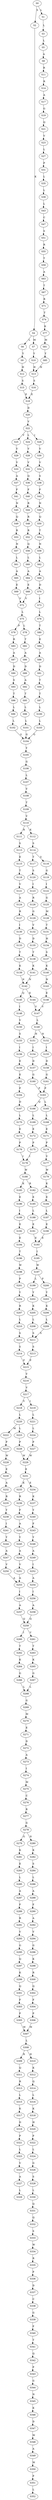 strict digraph  {
	S0 -> S1 [ label = L ];
	S0 -> S2 [ label = S ];
	S1 -> S3 [ label = L ];
	S2 -> S4 [ label = K ];
	S3 -> S5 [ label = L ];
	S4 -> S6 [ label = L ];
	S4 -> S7 [ label = M ];
	S5 -> S8 [ label = A ];
	S6 -> S9 [ label = Y ];
	S7 -> S10 [ label = Y ];
	S8 -> S11 [ label = R ];
	S9 -> S12 [ label = H ];
	S10 -> S13 [ label = H ];
	S11 -> S14 [ label = R ];
	S12 -> S15 [ label = S ];
	S13 -> S16 [ label = S ];
	S14 -> S17 [ label = A ];
	S15 -> S18 [ label = E ];
	S16 -> S18 [ label = E ];
	S17 -> S19 [ label = G ];
	S18 -> S20 [ label = D ];
	S19 -> S21 [ label = Q ];
	S20 -> S22 [ label = V ];
	S21 -> S23 [ label = V ];
	S22 -> S24 [ label = L ];
	S22 -> S25 [ label = V ];
	S22 -> S26 [ label = I ];
	S23 -> S27 [ label = L ];
	S24 -> S28 [ label = V ];
	S25 -> S29 [ label = V ];
	S26 -> S30 [ label = V ];
	S27 -> S31 [ label = P ];
	S28 -> S32 [ label = V ];
	S29 -> S33 [ label = V ];
	S30 -> S34 [ label = V ];
	S31 -> S35 [ label = L ];
	S32 -> S36 [ label = Q ];
	S33 -> S37 [ label = A ];
	S34 -> S38 [ label = S ];
	S35 -> S39 [ label = L ];
	S36 -> S40 [ label = F ];
	S37 -> S41 [ label = F ];
	S38 -> S42 [ label = F ];
	S39 -> S43 [ label = L ];
	S40 -> S44 [ label = R ];
	S41 -> S45 [ label = N ];
	S42 -> S46 [ label = N ];
	S43 -> S47 [ label = C ];
	S44 -> S48 [ label = R ];
	S45 -> S49 [ label = Q ];
	S46 -> S50 [ label = Q ];
	S47 -> S51 [ label = S ];
	S48 -> S52 [ label = R ];
	S49 -> S53 [ label = R ];
	S50 -> S54 [ label = T ];
	S51 -> S55 [ label = R ];
	S52 -> S56 [ label = Q ];
	S53 -> S57 [ label = N ];
	S54 -> S58 [ label = N ];
	S55 -> S59 [ label = T ];
	S56 -> S60 [ label = L ];
	S57 -> S61 [ label = L ];
	S58 -> S62 [ label = L ];
	S59 -> S63 [ label = A ];
	S60 -> S64 [ label = A ];
	S61 -> S65 [ label = A ];
	S62 -> S66 [ label = A ];
	S63 -> S67 [ label = T ];
	S64 -> S68 [ label = E ];
	S65 -> S69 [ label = E ];
	S66 -> S70 [ label = D ];
	S67 -> S71 [ label = R ];
	S68 -> S72 [ label = V ];
	S69 -> S72 [ label = V ];
	S70 -> S73 [ label = I ];
	S71 -> S74 [ label = T ];
	S72 -> S75 [ label = L ];
	S73 -> S76 [ label = L ];
	S74 -> S77 [ label = K ];
	S75 -> S78 [ label = L ];
	S75 -> S79 [ label = P ];
	S76 -> S80 [ label = T ];
	S77 -> S81 [ label = M ];
	S78 -> S82 [ label = T ];
	S79 -> S83 [ label = R ];
	S80 -> S84 [ label = E ];
	S81 -> S85 [ label = Y ];
	S82 -> S86 [ label = A ];
	S83 -> S87 [ label = A ];
	S84 -> S88 [ label = A ];
	S85 -> S13 [ label = H ];
	S86 -> S89 [ label = D ];
	S87 -> S90 [ label = D ];
	S88 -> S91 [ label = D ];
	S89 -> S92 [ label = A ];
	S90 -> S93 [ label = S ];
	S91 -> S94 [ label = T ];
	S92 -> S95 [ label = T ];
	S93 -> S96 [ label = T ];
	S94 -> S97 [ label = T ];
	S95 -> S98 [ label = L ];
	S96 -> S99 [ label = L ];
	S97 -> S100 [ label = L ];
	S98 -> S101 [ label = L ];
	S99 -> S102 [ label = L ];
	S100 -> S103 [ label = L ];
	S101 -> S104 [ label = G ];
	S102 -> S104 [ label = G ];
	S103 -> S104 [ label = G ];
	S104 -> S105 [ label = Y ];
	S105 -> S106 [ label = G ];
	S106 -> S107 [ label = L ];
	S107 -> S108 [ label = V ];
	S108 -> S109 [ label = T ];
	S109 -> S110 [ label = V ];
	S110 -> S111 [ label = R ];
	S110 -> S112 [ label = K ];
	S111 -> S113 [ label = S ];
	S112 -> S114 [ label = S ];
	S113 -> S115 [ label = E ];
	S114 -> S116 [ label = S ];
	S114 -> S117 [ label = T ];
	S115 -> S118 [ label = T ];
	S116 -> S119 [ label = G ];
	S117 -> S120 [ label = S ];
	S118 -> S121 [ label = V ];
	S119 -> S122 [ label = I ];
	S120 -> S123 [ label = I ];
	S121 -> S124 [ label = A ];
	S122 -> S125 [ label = G ];
	S123 -> S126 [ label = R ];
	S124 -> S127 [ label = R ];
	S125 -> S128 [ label = M ];
	S126 -> S129 [ label = G ];
	S127 -> S130 [ label = I ];
	S128 -> S131 [ label = T ];
	S129 -> S132 [ label = V ];
	S130 -> S133 [ label = D ];
	S131 -> S134 [ label = H ];
	S132 -> S135 [ label = D ];
	S133 -> S136 [ label = T ];
	S134 -> S137 [ label = S ];
	S135 -> S138 [ label = T ];
	S136 -> S139 [ label = K ];
	S137 -> S140 [ label = K ];
	S138 -> S141 [ label = K ];
	S139 -> S142 [ label = N ];
	S140 -> S143 [ label = N ];
	S141 -> S142 [ label = N ];
	S142 -> S144 [ label = E ];
	S142 -> S145 [ label = Q ];
	S143 -> S146 [ label = E ];
	S144 -> S147 [ label = V ];
	S145 -> S148 [ label = I ];
	S146 -> S147 [ label = V ];
	S147 -> S149 [ label = L ];
	S148 -> S150 [ label = V ];
	S149 -> S151 [ label = H ];
	S149 -> S152 [ label = N ];
	S150 -> S153 [ label = S ];
	S151 -> S154 [ label = I ];
	S152 -> S155 [ label = I ];
	S153 -> S156 [ label = I ];
	S154 -> S157 [ label = D ];
	S155 -> S158 [ label = D ];
	S156 -> S159 [ label = E ];
	S157 -> S160 [ label = G ];
	S158 -> S161 [ label = G ];
	S159 -> S162 [ label = E ];
	S160 -> S163 [ label = P ];
	S161 -> S163 [ label = P ];
	S162 -> S164 [ label = P ];
	S163 -> S165 [ label = L ];
	S163 -> S166 [ label = Q ];
	S164 -> S167 [ label = D ];
	S165 -> S168 [ label = L ];
	S166 -> S169 [ label = L ];
	S167 -> S170 [ label = L ];
	S168 -> S171 [ label = E ];
	S169 -> S172 [ label = E ];
	S170 -> S173 [ label = E ];
	S171 -> S174 [ label = P ];
	S172 -> S175 [ label = P ];
	S173 -> S176 [ label = P ];
	S174 -> S177 [ label = V ];
	S175 -> S178 [ label = I ];
	S176 -> S178 [ label = I ];
	S177 -> S179 [ label = W ];
	S178 -> S180 [ label = W ];
	S179 -> S181 [ label = K ];
	S180 -> S182 [ label = R ];
	S180 -> S183 [ label = K ];
	S181 -> S184 [ label = E ];
	S182 -> S185 [ label = E ];
	S183 -> S186 [ label = E ];
	S184 -> S187 [ label = L ];
	S185 -> S188 [ label = L ];
	S186 -> S189 [ label = I ];
	S187 -> S190 [ label = E ];
	S188 -> S191 [ label = E ];
	S189 -> S192 [ label = E ];
	S190 -> S193 [ label = E ];
	S191 -> S193 [ label = E ];
	S192 -> S194 [ label = E ];
	S193 -> S195 [ label = I ];
	S194 -> S196 [ label = T ];
	S195 -> S197 [ label = W ];
	S196 -> S198 [ label = W ];
	S197 -> S199 [ label = L ];
	S197 -> S200 [ label = P ];
	S198 -> S201 [ label = P ];
	S199 -> S202 [ label = Y ];
	S200 -> S203 [ label = Y ];
	S201 -> S204 [ label = Y ];
	S202 -> S205 [ label = K ];
	S203 -> S206 [ label = K ];
	S204 -> S207 [ label = R ];
	S205 -> S208 [ label = L ];
	S206 -> S209 [ label = L ];
	S207 -> S210 [ label = L ];
	S208 -> S211 [ label = S ];
	S209 -> S211 [ label = S ];
	S210 -> S212 [ label = S ];
	S211 -> S213 [ label = S ];
	S212 -> S214 [ label = S ];
	S213 -> S215 [ label = P ];
	S214 -> S215 [ label = P ];
	S215 -> S216 [ label = V ];
	S216 -> S217 [ label = V ];
	S217 -> S218 [ label = V ];
	S217 -> S219 [ label = I ];
	S218 -> S220 [ label = L ];
	S219 -> S221 [ label = L ];
	S220 -> S222 [ label = M ];
	S220 -> S223 [ label = L ];
	S221 -> S224 [ label = L ];
	S222 -> S225 [ label = P ];
	S223 -> S226 [ label = P ];
	S224 -> S227 [ label = P ];
	S225 -> S228 [ label = W ];
	S226 -> S229 [ label = W ];
	S227 -> S229 [ label = W ];
	S228 -> S230 [ label = E ];
	S229 -> S231 [ label = E ];
	S230 -> S232 [ label = A ];
	S231 -> S233 [ label = K ];
	S231 -> S234 [ label = E ];
	S232 -> S235 [ label = R ];
	S233 -> S236 [ label = R ];
	S234 -> S237 [ label = K ];
	S235 -> S238 [ label = Y ];
	S236 -> S239 [ label = F ];
	S237 -> S240 [ label = Y ];
	S238 -> S241 [ label = I ];
	S239 -> S242 [ label = A ];
	S240 -> S243 [ label = F ];
	S241 -> S244 [ label = Y ];
	S242 -> S245 [ label = Y ];
	S243 -> S246 [ label = Y ];
	S244 -> S247 [ label = A ];
	S245 -> S248 [ label = A ];
	S246 -> S249 [ label = A ];
	S247 -> S250 [ label = V ];
	S248 -> S251 [ label = V ];
	S249 -> S252 [ label = I ];
	S250 -> S253 [ label = A ];
	S251 -> S253 [ label = A ];
	S252 -> S254 [ label = A ];
	S253 -> S255 [ label = I ];
	S254 -> S256 [ label = I ];
	S255 -> S257 [ label = A ];
	S256 -> S258 [ label = A ];
	S257 -> S259 [ label = Q ];
	S258 -> S259 [ label = Q ];
	S259 -> S260 [ label = I ];
	S259 -> S261 [ label = V ];
	S260 -> S262 [ label = T ];
	S261 -> S263 [ label = T ];
	S262 -> S264 [ label = K ];
	S263 -> S265 [ label = K ];
	S264 -> S266 [ label = G ];
	S265 -> S267 [ label = G ];
	S266 -> S268 [ label = L ];
	S267 -> S268 [ label = L ];
	S268 -> S269 [ label = G ];
	S269 -> S270 [ label = M ];
	S270 -> S271 [ label = E ];
	S271 -> S272 [ label = D ];
	S272 -> S273 [ label = A ];
	S273 -> S274 [ label = I ];
	S274 -> S275 [ label = M ];
	S275 -> S276 [ label = C ];
	S276 -> S277 [ label = R ];
	S277 -> S278 [ label = G ];
	S278 -> S279 [ label = G ];
	S278 -> S280 [ label = N ];
	S279 -> S281 [ label = K ];
	S280 -> S282 [ label = K ];
	S281 -> S283 [ label = E ];
	S282 -> S284 [ label = S ];
	S283 -> S285 [ label = L ];
	S284 -> S286 [ label = L ];
	S285 -> S287 [ label = A ];
	S286 -> S288 [ label = A ];
	S287 -> S289 [ label = F ];
	S288 -> S290 [ label = F ];
	S289 -> S291 [ label = R ];
	S290 -> S292 [ label = A ];
	S291 -> S293 [ label = V ];
	S292 -> S294 [ label = V ];
	S293 -> S295 [ label = G ];
	S294 -> S296 [ label = G ];
	S295 -> S297 [ label = Q ];
	S296 -> S298 [ label = K ];
	S297 -> S299 [ label = K ];
	S298 -> S300 [ label = R ];
	S299 -> S301 [ label = Q ];
	S300 -> S302 [ label = Q ];
	S301 -> S303 [ label = F ];
	S302 -> S304 [ label = F ];
	S303 -> S305 [ label = P ];
	S304 -> S306 [ label = P ];
	S305 -> S307 [ label = M ];
	S306 -> S307 [ label = M ];
	S307 -> S308 [ label = L ];
	S308 -> S309 [ label = R ];
	S308 -> S310 [ label = H ];
	S309 -> S311 [ label = Q ];
	S310 -> S312 [ label = K ];
	S311 -> S313 [ label = R ];
	S312 -> S314 [ label = Q ];
	S313 -> S315 [ label = L ];
	S314 -> S316 [ label = L ];
	S315 -> S317 [ label = K ];
	S316 -> S318 [ label = K ];
	S317 -> S319 [ label = D ];
	S318 -> S320 [ label = H ];
	S319 -> S321 [ label = P ];
	S320 -> S322 [ label = P ];
	S321 -> S323 [ label = L ];
	S322 -> S324 [ label = L ];
	S323 -> S325 [ label = V ];
	S324 -> S326 [ label = G ];
	S325 -> S327 [ label = A ];
	S326 -> S328 [ label = S ];
	S327 -> S329 [ label = L ];
	S328 -> S330 [ label = L ];
	S330 -> S331 [ label = Q ];
	S331 -> S332 [ label = Q ];
	S332 -> S333 [ label = S ];
	S333 -> S334 [ label = W ];
	S334 -> S335 [ label = R ];
	S335 -> S336 [ label = P ];
	S336 -> S337 [ label = D ];
	S337 -> S338 [ label = C ];
	S338 -> S339 [ label = G ];
	S339 -> S340 [ label = F ];
	S340 -> S341 [ label = T ];
	S341 -> S342 [ label = Q ];
	S342 -> S343 [ label = P ];
	S343 -> S344 [ label = G ];
	S344 -> S345 [ label = N ];
	S345 -> S346 [ label = K ];
	S346 -> S347 [ label = D ];
	S347 -> S348 [ label = M ];
	S348 -> S349 [ label = A ];
	S349 -> S350 [ label = M ];
	S350 -> S351 [ label = P ];
	S351 -> S352 [ label = L ];
}
